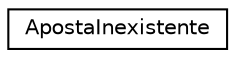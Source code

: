 digraph "Graphical Class Hierarchy"
{
 // LATEX_PDF_SIZE
  edge [fontname="Helvetica",fontsize="10",labelfontname="Helvetica",labelfontsize="10"];
  node [fontname="Helvetica",fontsize="10",shape=record];
  rankdir="LR";
  Node0 [label="ApostaInexistente",height=0.2,width=0.4,color="black", fillcolor="white", style="filled",URL="$structApostaInexistente.html",tooltip="Estrutura para representar uma aposta inexistente na lista."];
}
